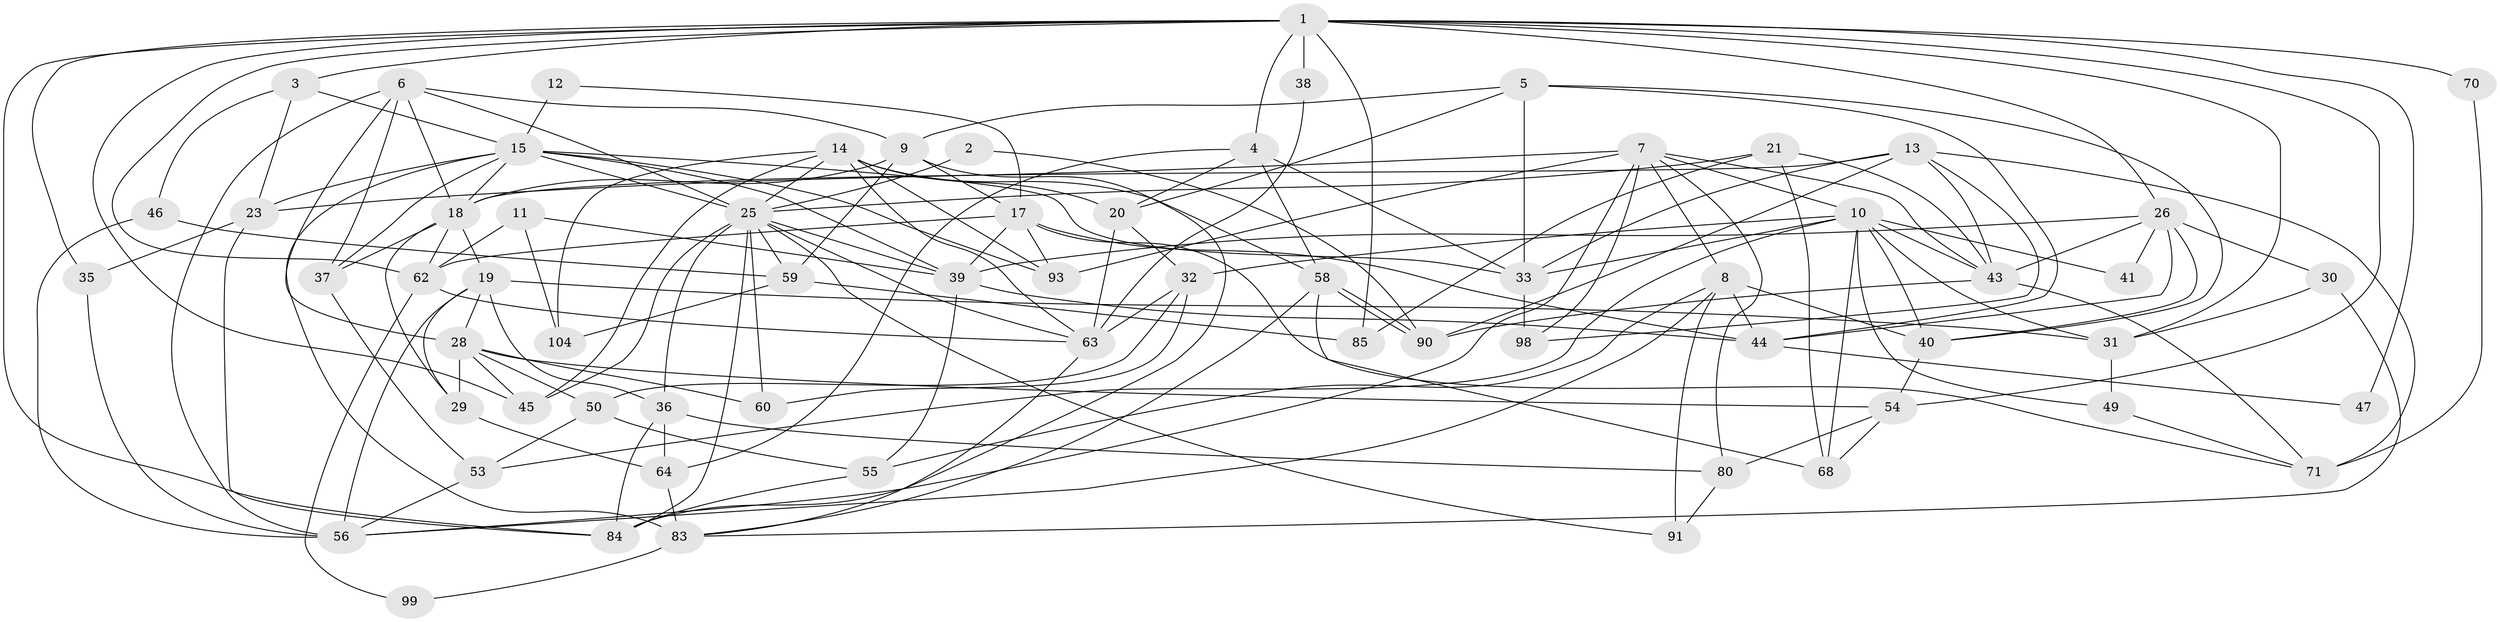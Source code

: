 // original degree distribution, {5: 0.24324324324324326, 2: 0.13513513513513514, 4: 0.26126126126126126, 7: 0.04504504504504504, 6: 0.05405405405405406, 8: 0.009009009009009009, 3: 0.25225225225225223}
// Generated by graph-tools (version 1.1) at 2025/19/03/04/25 18:19:03]
// undirected, 66 vertices, 168 edges
graph export_dot {
graph [start="1"]
  node [color=gray90,style=filled];
  1 [super="+16"];
  2;
  3;
  4 [super="+79"];
  5 [super="+51"];
  6 [super="+87"];
  7 [super="+22"];
  8;
  9 [super="+95"];
  10 [super="+61"];
  11;
  12;
  13 [super="+102"];
  14 [super="+105"];
  15 [super="+24"];
  17 [super="+27"];
  18 [super="+34"];
  19 [super="+57+82"];
  20 [super="+108"];
  21;
  23 [super="+106"];
  25 [super="+42+107"];
  26 [super="+76"];
  28 [super="+81"];
  29;
  30 [super="+110"];
  31;
  32;
  33 [super="+78"];
  35;
  36;
  37 [super="+69"];
  38;
  39 [super="+48"];
  40;
  41;
  43 [super="+75"];
  44 [super="+89"];
  45 [super="+97"];
  46;
  47;
  49;
  50 [super="+67"];
  53;
  54;
  55;
  56 [super="+101"];
  58;
  59;
  60 [super="+96"];
  62 [super="+77"];
  63 [super="+65"];
  64 [super="+72"];
  68;
  70;
  71;
  80;
  83 [super="+92"];
  84 [super="+94"];
  85;
  90;
  91;
  93;
  98;
  99;
  104;
  1 -- 62;
  1 -- 35;
  1 -- 38;
  1 -- 70;
  1 -- 3;
  1 -- 4;
  1 -- 47;
  1 -- 84;
  1 -- 85;
  1 -- 54;
  1 -- 26;
  1 -- 31;
  1 -- 45;
  2 -- 90;
  2 -- 25;
  3 -- 23;
  3 -- 46;
  3 -- 15;
  4 -- 64;
  4 -- 20;
  4 -- 33;
  4 -- 58;
  5 -- 44;
  5 -- 20;
  5 -- 40;
  5 -- 9;
  5 -- 33;
  6 -- 28;
  6 -- 37;
  6 -- 9;
  6 -- 56;
  6 -- 18;
  6 -- 25;
  7 -- 98;
  7 -- 10;
  7 -- 43;
  7 -- 80;
  7 -- 93;
  7 -- 23;
  7 -- 8;
  7 -- 56;
  8 -- 91;
  8 -- 55;
  8 -- 40;
  8 -- 56;
  8 -- 44;
  9 -- 17;
  9 -- 18;
  9 -- 59;
  9 -- 84;
  10 -- 49;
  10 -- 40;
  10 -- 31;
  10 -- 53;
  10 -- 43;
  10 -- 33 [weight=3];
  10 -- 32;
  10 -- 68;
  10 -- 41;
  11 -- 104;
  11 -- 62;
  11 -- 39;
  12 -- 17;
  12 -- 15;
  13 -- 98;
  13 -- 18;
  13 -- 71;
  13 -- 90;
  13 -- 43;
  13 -- 33;
  14 -- 20;
  14 -- 104;
  14 -- 58;
  14 -- 93;
  14 -- 63;
  14 -- 25;
  14 -- 45;
  15 -- 37;
  15 -- 33;
  15 -- 18;
  15 -- 39;
  15 -- 23;
  15 -- 93;
  15 -- 83;
  15 -- 25;
  17 -- 93;
  17 -- 71;
  17 -- 44;
  17 -- 62;
  17 -- 39;
  18 -- 29;
  18 -- 19;
  18 -- 37;
  18 -- 62;
  19 -- 56;
  19 -- 36;
  19 -- 28 [weight=2];
  19 -- 29;
  19 -- 31;
  20 -- 32;
  20 -- 63;
  21 -- 43;
  21 -- 85;
  21 -- 68;
  21 -- 25;
  23 -- 35;
  23 -- 84;
  25 -- 39 [weight=2];
  25 -- 84;
  25 -- 63;
  25 -- 36;
  25 -- 59;
  25 -- 45;
  25 -- 91;
  25 -- 60;
  26 -- 40;
  26 -- 41;
  26 -- 30;
  26 -- 43;
  26 -- 44;
  26 -- 39;
  28 -- 45;
  28 -- 54;
  28 -- 60;
  28 -- 29;
  28 -- 50;
  29 -- 64 [weight=2];
  30 -- 83;
  30 -- 31;
  31 -- 49;
  32 -- 63;
  32 -- 60;
  32 -- 50;
  33 -- 98;
  35 -- 56;
  36 -- 80;
  36 -- 64;
  36 -- 84;
  37 -- 53;
  38 -- 63;
  39 -- 55;
  39 -- 44;
  40 -- 54;
  43 -- 90;
  43 -- 71;
  44 -- 47;
  46 -- 56;
  46 -- 59;
  49 -- 71;
  50 -- 53;
  50 -- 55;
  53 -- 56;
  54 -- 80;
  54 -- 68;
  55 -- 84;
  58 -- 68;
  58 -- 90;
  58 -- 90;
  58 -- 83;
  59 -- 85;
  59 -- 104;
  62 -- 99;
  62 -- 63;
  63 -- 83;
  64 -- 83 [weight=2];
  70 -- 71;
  80 -- 91;
  83 -- 99;
}
